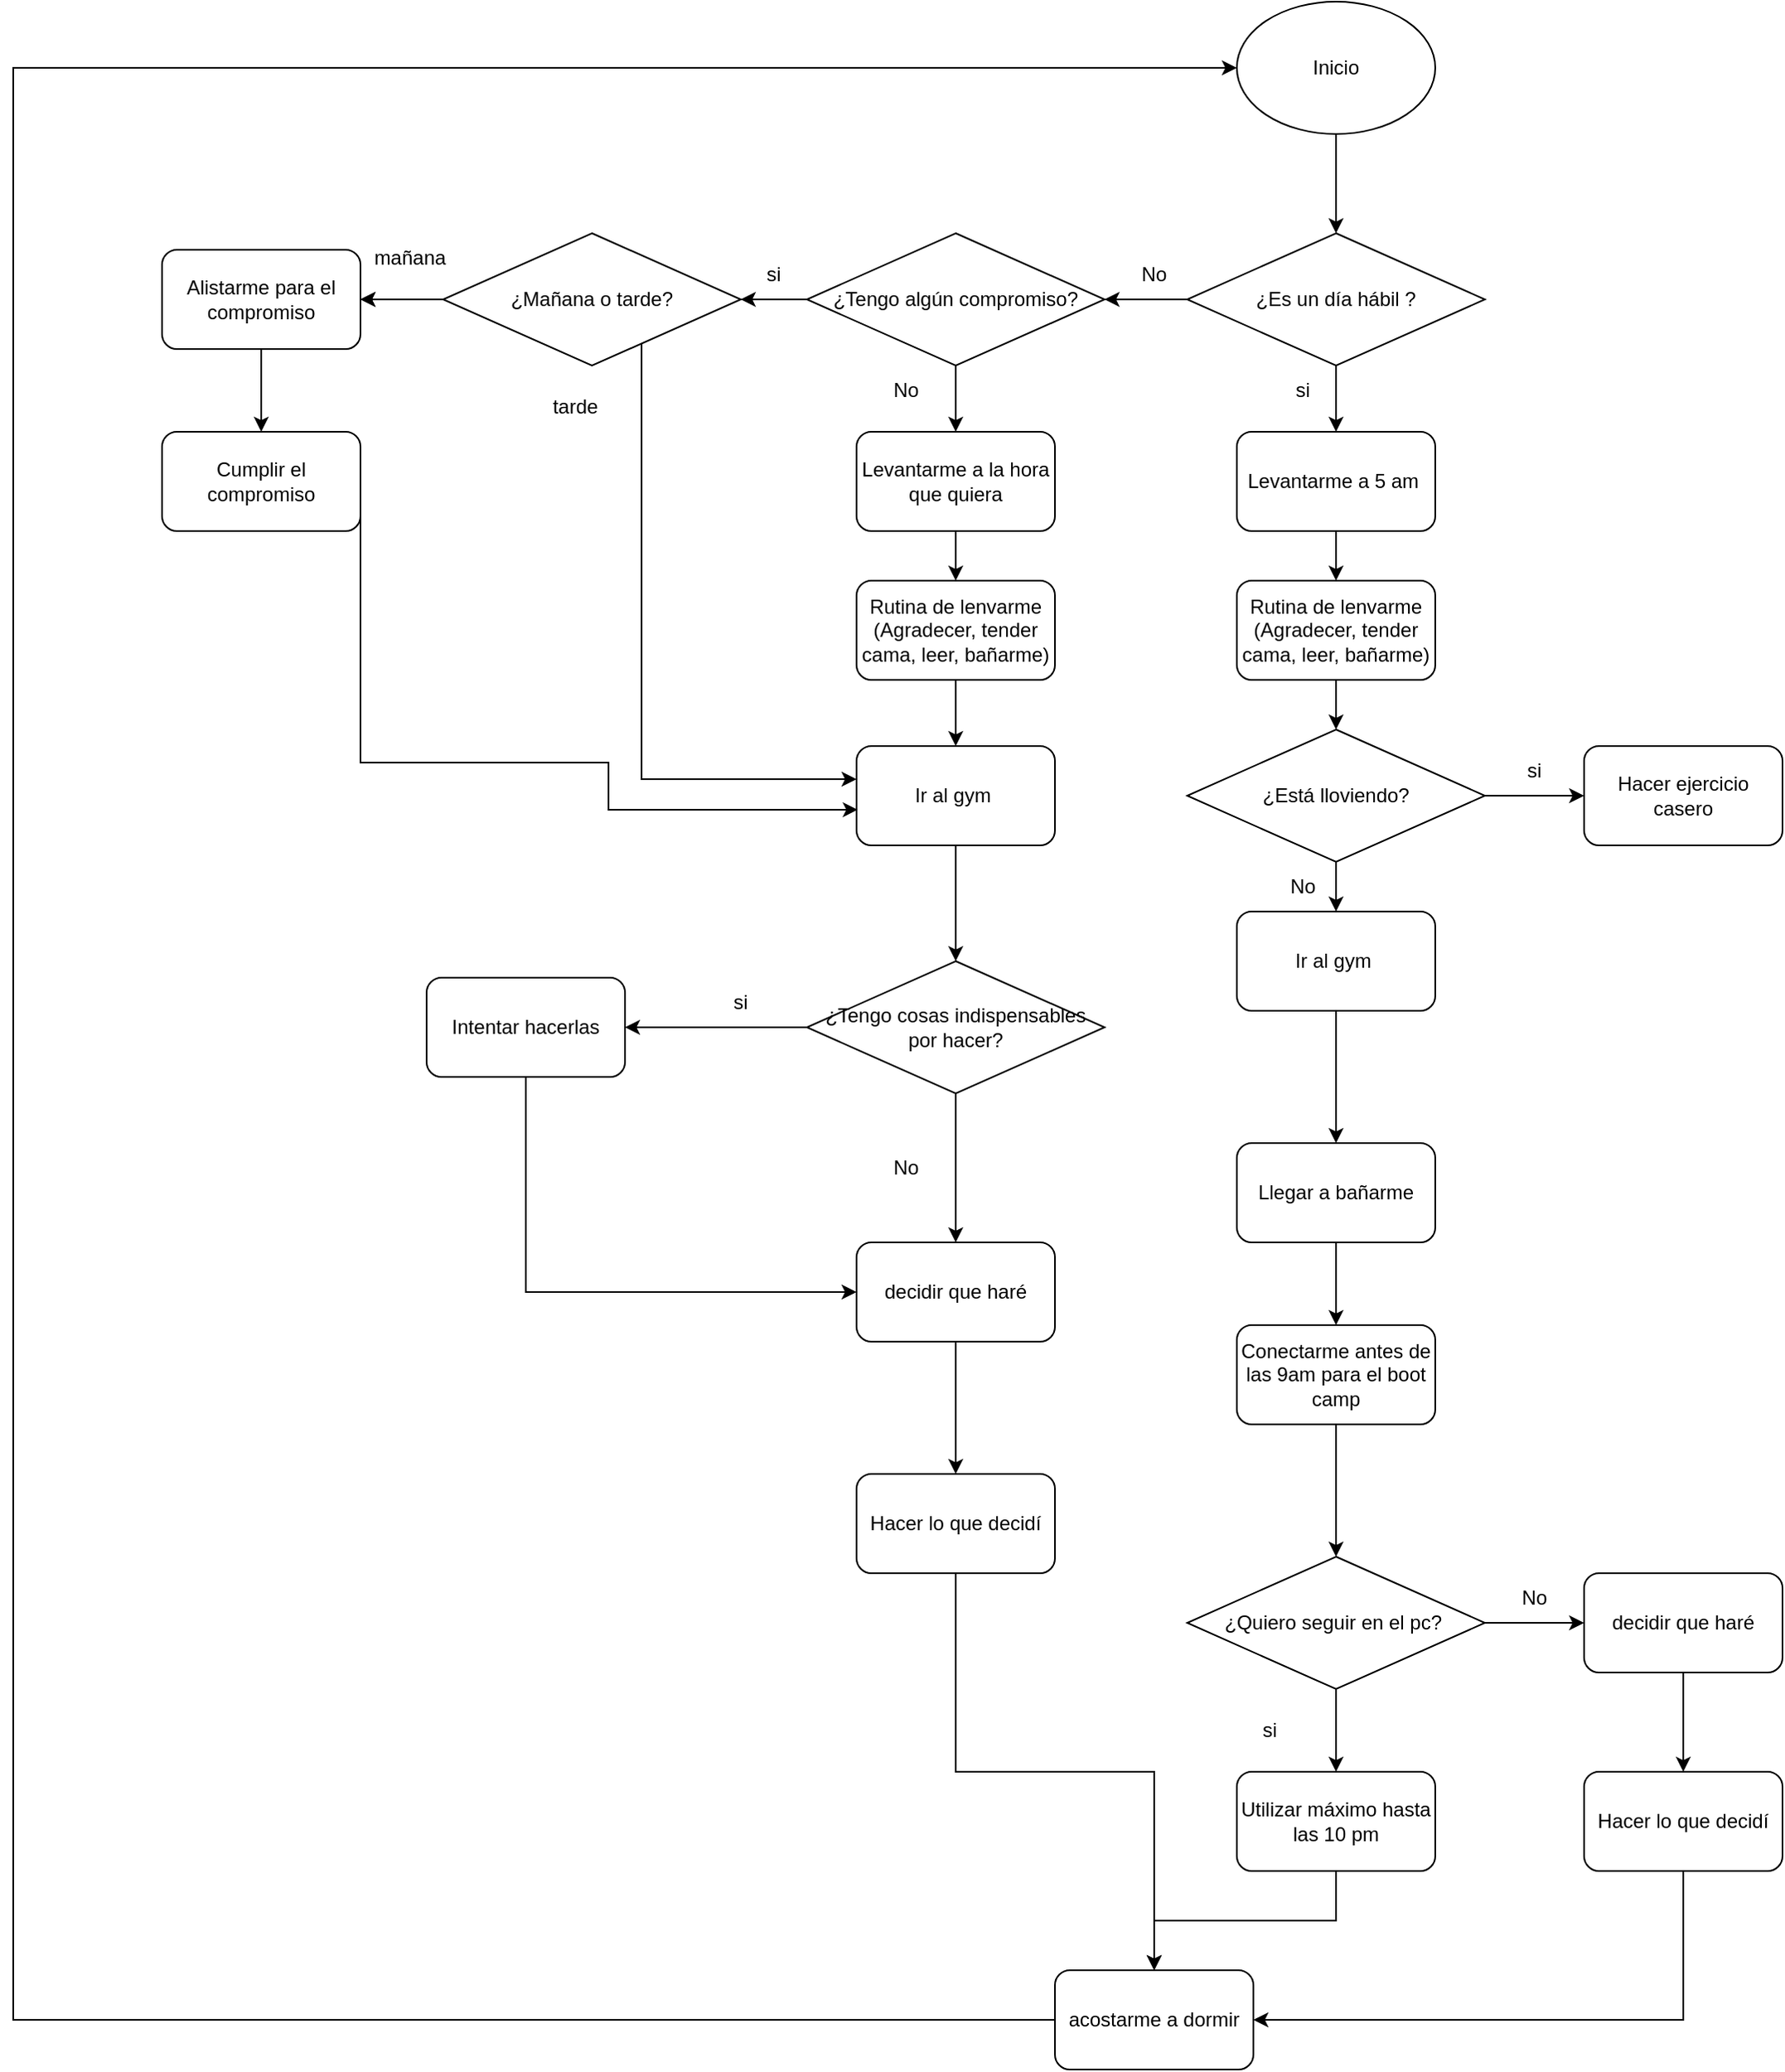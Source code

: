 <mxfile version="20.5.1" type="device"><diagram id="8nr1_UI8ZrkkKIkCWgvQ" name="Página-1"><mxGraphModel dx="2042" dy="533" grid="1" gridSize="10" guides="1" tooltips="1" connect="1" arrows="1" fold="1" page="1" pageScale="1" pageWidth="827" pageHeight="1169" math="0" shadow="0"><root><mxCell id="0"/><mxCell id="1" parent="0"/><mxCell id="fl8R3Z7iVrUAoDwELv5v-3" style="edgeStyle=orthogonalEdgeStyle;rounded=0;orthogonalLoop=1;jettySize=auto;html=1;exitX=0.5;exitY=1;exitDx=0;exitDy=0;" edge="1" parent="1" source="fl8R3Z7iVrUAoDwELv5v-1" target="fl8R3Z7iVrUAoDwELv5v-2"><mxGeometry relative="1" as="geometry"/></mxCell><mxCell id="fl8R3Z7iVrUAoDwELv5v-1" value="Inicio" style="ellipse;whiteSpace=wrap;html=1;" vertex="1" parent="1"><mxGeometry x="430" y="60" width="120" height="80" as="geometry"/></mxCell><mxCell id="fl8R3Z7iVrUAoDwELv5v-5" style="edgeStyle=orthogonalEdgeStyle;rounded=0;orthogonalLoop=1;jettySize=auto;html=1;exitX=0;exitY=0.5;exitDx=0;exitDy=0;" edge="1" parent="1" source="fl8R3Z7iVrUAoDwELv5v-2"><mxGeometry relative="1" as="geometry"><mxPoint x="350" y="240" as="targetPoint"/></mxGeometry></mxCell><mxCell id="fl8R3Z7iVrUAoDwELv5v-14" style="edgeStyle=orthogonalEdgeStyle;rounded=0;orthogonalLoop=1;jettySize=auto;html=1;exitX=0.5;exitY=1;exitDx=0;exitDy=0;entryX=0.5;entryY=0;entryDx=0;entryDy=0;" edge="1" parent="1" source="fl8R3Z7iVrUAoDwELv5v-2" target="fl8R3Z7iVrUAoDwELv5v-9"><mxGeometry relative="1" as="geometry"/></mxCell><mxCell id="fl8R3Z7iVrUAoDwELv5v-2" value="¿Es un día hábil ?" style="rhombus;whiteSpace=wrap;html=1;" vertex="1" parent="1"><mxGeometry x="400" y="200" width="180" height="80" as="geometry"/></mxCell><mxCell id="fl8R3Z7iVrUAoDwELv5v-6" value="No" style="text;html=1;strokeColor=none;fillColor=none;align=center;verticalAlign=middle;whiteSpace=wrap;rounded=0;" vertex="1" parent="1"><mxGeometry x="350" y="210" width="60" height="30" as="geometry"/></mxCell><mxCell id="fl8R3Z7iVrUAoDwELv5v-18" style="edgeStyle=orthogonalEdgeStyle;rounded=0;orthogonalLoop=1;jettySize=auto;html=1;exitX=0.5;exitY=1;exitDx=0;exitDy=0;" edge="1" parent="1" source="fl8R3Z7iVrUAoDwELv5v-7" target="fl8R3Z7iVrUAoDwELv5v-10"><mxGeometry relative="1" as="geometry"/></mxCell><mxCell id="fl8R3Z7iVrUAoDwELv5v-7" value="Levantarme a la hora que quiera" style="rounded=1;whiteSpace=wrap;html=1;" vertex="1" parent="1"><mxGeometry x="200" y="320" width="120" height="60" as="geometry"/></mxCell><mxCell id="fl8R3Z7iVrUAoDwELv5v-11" style="edgeStyle=orthogonalEdgeStyle;rounded=0;orthogonalLoop=1;jettySize=auto;html=1;exitX=0.5;exitY=1;exitDx=0;exitDy=0;entryX=0.5;entryY=0;entryDx=0;entryDy=0;" edge="1" parent="1" source="fl8R3Z7iVrUAoDwELv5v-8" target="fl8R3Z7iVrUAoDwELv5v-7"><mxGeometry relative="1" as="geometry"/></mxCell><mxCell id="fl8R3Z7iVrUAoDwELv5v-30" style="edgeStyle=orthogonalEdgeStyle;rounded=0;orthogonalLoop=1;jettySize=auto;html=1;exitX=0;exitY=0.5;exitDx=0;exitDy=0;" edge="1" parent="1" source="fl8R3Z7iVrUAoDwELv5v-8"><mxGeometry relative="1" as="geometry"><mxPoint x="130" y="240" as="targetPoint"/></mxGeometry></mxCell><mxCell id="fl8R3Z7iVrUAoDwELv5v-8" value="¿Tengo algún compromiso?" style="rhombus;whiteSpace=wrap;html=1;" vertex="1" parent="1"><mxGeometry x="170" y="200" width="180" height="80" as="geometry"/></mxCell><mxCell id="fl8R3Z7iVrUAoDwELv5v-19" style="edgeStyle=orthogonalEdgeStyle;rounded=0;orthogonalLoop=1;jettySize=auto;html=1;exitX=0.5;exitY=1;exitDx=0;exitDy=0;" edge="1" parent="1" source="fl8R3Z7iVrUAoDwELv5v-9" target="fl8R3Z7iVrUAoDwELv5v-15"><mxGeometry relative="1" as="geometry"/></mxCell><mxCell id="fl8R3Z7iVrUAoDwELv5v-9" value="Levantarme a 5 am&amp;nbsp;" style="rounded=1;whiteSpace=wrap;html=1;" vertex="1" parent="1"><mxGeometry x="430" y="320" width="120" height="60" as="geometry"/></mxCell><mxCell id="fl8R3Z7iVrUAoDwELv5v-20" value="" style="edgeStyle=orthogonalEdgeStyle;rounded=0;orthogonalLoop=1;jettySize=auto;html=1;" edge="1" parent="1" source="fl8R3Z7iVrUAoDwELv5v-10" target="fl8R3Z7iVrUAoDwELv5v-16"><mxGeometry relative="1" as="geometry"/></mxCell><mxCell id="fl8R3Z7iVrUAoDwELv5v-10" value="Rutina de lenvarme (Agradecer, tender cama, leer, bañarme)" style="rounded=1;whiteSpace=wrap;html=1;" vertex="1" parent="1"><mxGeometry x="200" y="410" width="120" height="60" as="geometry"/></mxCell><mxCell id="fl8R3Z7iVrUAoDwELv5v-12" value="No" style="text;html=1;strokeColor=none;fillColor=none;align=center;verticalAlign=middle;whiteSpace=wrap;rounded=0;" vertex="1" parent="1"><mxGeometry x="200" y="280" width="60" height="30" as="geometry"/></mxCell><mxCell id="fl8R3Z7iVrUAoDwELv5v-13" value="si" style="text;html=1;strokeColor=none;fillColor=none;align=center;verticalAlign=middle;whiteSpace=wrap;rounded=0;" vertex="1" parent="1"><mxGeometry x="440" y="280" width="60" height="30" as="geometry"/></mxCell><mxCell id="fl8R3Z7iVrUAoDwELv5v-21" value="" style="edgeStyle=orthogonalEdgeStyle;rounded=0;orthogonalLoop=1;jettySize=auto;html=1;" edge="1" parent="1" source="fl8R3Z7iVrUAoDwELv5v-15"><mxGeometry relative="1" as="geometry"><mxPoint x="490" y="500" as="targetPoint"/></mxGeometry></mxCell><mxCell id="fl8R3Z7iVrUAoDwELv5v-15" value="Rutina de lenvarme (Agradecer, tender cama, leer, bañarme)" style="rounded=1;whiteSpace=wrap;html=1;" vertex="1" parent="1"><mxGeometry x="430" y="410" width="120" height="60" as="geometry"/></mxCell><mxCell id="fl8R3Z7iVrUAoDwELv5v-60" value="" style="edgeStyle=orthogonalEdgeStyle;rounded=0;orthogonalLoop=1;jettySize=auto;html=1;" edge="1" parent="1" source="fl8R3Z7iVrUAoDwELv5v-16"><mxGeometry relative="1" as="geometry"><mxPoint x="260" y="640" as="targetPoint"/></mxGeometry></mxCell><mxCell id="fl8R3Z7iVrUAoDwELv5v-16" value="Ir al gym&amp;nbsp;" style="rounded=1;whiteSpace=wrap;html=1;" vertex="1" parent="1"><mxGeometry x="200" y="510" width="120" height="60" as="geometry"/></mxCell><mxCell id="fl8R3Z7iVrUAoDwELv5v-25" value="" style="edgeStyle=orthogonalEdgeStyle;rounded=0;orthogonalLoop=1;jettySize=auto;html=1;" edge="1" parent="1" source="fl8R3Z7iVrUAoDwELv5v-22" target="fl8R3Z7iVrUAoDwELv5v-24"><mxGeometry relative="1" as="geometry"/></mxCell><mxCell id="fl8R3Z7iVrUAoDwELv5v-26" style="edgeStyle=orthogonalEdgeStyle;rounded=0;orthogonalLoop=1;jettySize=auto;html=1;" edge="1" parent="1" source="fl8R3Z7iVrUAoDwELv5v-22" target="fl8R3Z7iVrUAoDwELv5v-23"><mxGeometry relative="1" as="geometry"/></mxCell><mxCell id="fl8R3Z7iVrUAoDwELv5v-22" value="¿Está lloviendo?" style="rhombus;whiteSpace=wrap;html=1;" vertex="1" parent="1"><mxGeometry x="400" y="500" width="180" height="80" as="geometry"/></mxCell><mxCell id="fl8R3Z7iVrUAoDwELv5v-23" value="Hacer ejercicio casero" style="rounded=1;whiteSpace=wrap;html=1;" vertex="1" parent="1"><mxGeometry x="640" y="510" width="120" height="60" as="geometry"/></mxCell><mxCell id="fl8R3Z7iVrUAoDwELv5v-63" value="" style="edgeStyle=orthogonalEdgeStyle;rounded=0;orthogonalLoop=1;jettySize=auto;html=1;" edge="1" parent="1" source="fl8R3Z7iVrUAoDwELv5v-24" target="fl8R3Z7iVrUAoDwELv5v-62"><mxGeometry relative="1" as="geometry"/></mxCell><mxCell id="fl8R3Z7iVrUAoDwELv5v-24" value="Ir al gym&amp;nbsp;" style="rounded=1;whiteSpace=wrap;html=1;" vertex="1" parent="1"><mxGeometry x="430" y="610" width="120" height="60" as="geometry"/></mxCell><mxCell id="fl8R3Z7iVrUAoDwELv5v-27" value="No" style="text;html=1;strokeColor=none;fillColor=none;align=center;verticalAlign=middle;whiteSpace=wrap;rounded=0;" vertex="1" parent="1"><mxGeometry x="440" y="580" width="60" height="30" as="geometry"/></mxCell><mxCell id="fl8R3Z7iVrUAoDwELv5v-28" value="si" style="text;html=1;strokeColor=none;fillColor=none;align=center;verticalAlign=middle;whiteSpace=wrap;rounded=0;" vertex="1" parent="1"><mxGeometry x="580" y="510" width="60" height="30" as="geometry"/></mxCell><mxCell id="fl8R3Z7iVrUAoDwELv5v-31" value="si" style="text;html=1;strokeColor=none;fillColor=none;align=center;verticalAlign=middle;whiteSpace=wrap;rounded=0;" vertex="1" parent="1"><mxGeometry x="120" y="210" width="60" height="30" as="geometry"/></mxCell><mxCell id="fl8R3Z7iVrUAoDwELv5v-34" value="" style="edgeStyle=orthogonalEdgeStyle;rounded=0;orthogonalLoop=1;jettySize=auto;html=1;" edge="1" parent="1" source="fl8R3Z7iVrUAoDwELv5v-32" target="fl8R3Z7iVrUAoDwELv5v-33"><mxGeometry relative="1" as="geometry"/></mxCell><mxCell id="fl8R3Z7iVrUAoDwELv5v-54" style="edgeStyle=orthogonalEdgeStyle;rounded=0;orthogonalLoop=1;jettySize=auto;html=1;" edge="1" parent="1" source="fl8R3Z7iVrUAoDwELv5v-32" target="fl8R3Z7iVrUAoDwELv5v-16"><mxGeometry relative="1" as="geometry"><mxPoint x="150" y="530" as="targetPoint"/><Array as="points"><mxPoint x="70" y="530"/></Array></mxGeometry></mxCell><mxCell id="fl8R3Z7iVrUAoDwELv5v-55" value="" style="edgeStyle=orthogonalEdgeStyle;rounded=0;orthogonalLoop=1;jettySize=auto;html=1;" edge="1" parent="1" source="fl8R3Z7iVrUAoDwELv5v-32" target="fl8R3Z7iVrUAoDwELv5v-33"><mxGeometry relative="1" as="geometry"/></mxCell><mxCell id="fl8R3Z7iVrUAoDwELv5v-32" value="¿Mañana o tarde?" style="rhombus;whiteSpace=wrap;html=1;" vertex="1" parent="1"><mxGeometry x="-50" y="200" width="180" height="80" as="geometry"/></mxCell><mxCell id="fl8R3Z7iVrUAoDwELv5v-46" value="" style="edgeStyle=orthogonalEdgeStyle;rounded=0;orthogonalLoop=1;jettySize=auto;html=1;" edge="1" parent="1" source="fl8R3Z7iVrUAoDwELv5v-33" target="fl8R3Z7iVrUAoDwELv5v-45"><mxGeometry relative="1" as="geometry"/></mxCell><mxCell id="fl8R3Z7iVrUAoDwELv5v-33" value="Alistarme para el compromiso" style="rounded=1;whiteSpace=wrap;html=1;" vertex="1" parent="1"><mxGeometry x="-220" y="210" width="120" height="60" as="geometry"/></mxCell><mxCell id="fl8R3Z7iVrUAoDwELv5v-36" value="mañana" style="text;html=1;strokeColor=none;fillColor=none;align=center;verticalAlign=middle;whiteSpace=wrap;rounded=0;" vertex="1" parent="1"><mxGeometry x="-100" y="200" width="60" height="30" as="geometry"/></mxCell><mxCell id="fl8R3Z7iVrUAoDwELv5v-53" style="edgeStyle=orthogonalEdgeStyle;rounded=0;orthogonalLoop=1;jettySize=auto;html=1;exitX=1;exitY=0.5;exitDx=0;exitDy=0;entryX=0.006;entryY=0.641;entryDx=0;entryDy=0;entryPerimeter=0;" edge="1" parent="1" source="fl8R3Z7iVrUAoDwELv5v-45" target="fl8R3Z7iVrUAoDwELv5v-16"><mxGeometry relative="1" as="geometry"><Array as="points"><mxPoint x="-100" y="520"/><mxPoint x="50" y="520"/><mxPoint x="50" y="549"/></Array></mxGeometry></mxCell><mxCell id="fl8R3Z7iVrUAoDwELv5v-45" value="Cumplir el compromiso" style="rounded=1;whiteSpace=wrap;html=1;" vertex="1" parent="1"><mxGeometry x="-220" y="320" width="120" height="60" as="geometry"/></mxCell><mxCell id="fl8R3Z7iVrUAoDwELv5v-56" value="tarde" style="text;html=1;strokeColor=none;fillColor=none;align=center;verticalAlign=middle;whiteSpace=wrap;rounded=0;" vertex="1" parent="1"><mxGeometry y="290" width="60" height="30" as="geometry"/></mxCell><mxCell id="fl8R3Z7iVrUAoDwELv5v-68" value="" style="edgeStyle=orthogonalEdgeStyle;rounded=0;orthogonalLoop=1;jettySize=auto;html=1;" edge="1" parent="1" source="fl8R3Z7iVrUAoDwELv5v-61" target="fl8R3Z7iVrUAoDwELv5v-67"><mxGeometry relative="1" as="geometry"/></mxCell><mxCell id="fl8R3Z7iVrUAoDwELv5v-70" value="" style="edgeStyle=orthogonalEdgeStyle;rounded=0;orthogonalLoop=1;jettySize=auto;html=1;" edge="1" parent="1" source="fl8R3Z7iVrUAoDwELv5v-61" target="fl8R3Z7iVrUAoDwELv5v-69"><mxGeometry relative="1" as="geometry"/></mxCell><mxCell id="fl8R3Z7iVrUAoDwELv5v-61" value="¿Tengo cosas indispensables por hacer?" style="rhombus;whiteSpace=wrap;html=1;" vertex="1" parent="1"><mxGeometry x="170" y="640" width="180" height="80" as="geometry"/></mxCell><mxCell id="fl8R3Z7iVrUAoDwELv5v-66" value="" style="edgeStyle=orthogonalEdgeStyle;rounded=0;orthogonalLoop=1;jettySize=auto;html=1;" edge="1" parent="1" source="fl8R3Z7iVrUAoDwELv5v-62" target="fl8R3Z7iVrUAoDwELv5v-65"><mxGeometry relative="1" as="geometry"/></mxCell><mxCell id="fl8R3Z7iVrUAoDwELv5v-62" value="Llegar a bañarme" style="rounded=1;whiteSpace=wrap;html=1;" vertex="1" parent="1"><mxGeometry x="430" y="750" width="120" height="60" as="geometry"/></mxCell><mxCell id="fl8R3Z7iVrUAoDwELv5v-79" value="" style="edgeStyle=orthogonalEdgeStyle;rounded=0;orthogonalLoop=1;jettySize=auto;html=1;" edge="1" parent="1" source="fl8R3Z7iVrUAoDwELv5v-65"><mxGeometry relative="1" as="geometry"><mxPoint x="490" y="1000" as="targetPoint"/></mxGeometry></mxCell><mxCell id="fl8R3Z7iVrUAoDwELv5v-65" value="Conectarme antes de las 9am para el boot camp" style="rounded=1;whiteSpace=wrap;html=1;" vertex="1" parent="1"><mxGeometry x="430" y="860" width="120" height="60" as="geometry"/></mxCell><mxCell id="fl8R3Z7iVrUAoDwELv5v-75" value="" style="edgeStyle=orthogonalEdgeStyle;rounded=0;orthogonalLoop=1;jettySize=auto;html=1;" edge="1" parent="1" source="fl8R3Z7iVrUAoDwELv5v-67" target="fl8R3Z7iVrUAoDwELv5v-74"><mxGeometry relative="1" as="geometry"/></mxCell><mxCell id="fl8R3Z7iVrUAoDwELv5v-67" value="decidir que haré" style="rounded=1;whiteSpace=wrap;html=1;" vertex="1" parent="1"><mxGeometry x="200" y="810" width="120" height="60" as="geometry"/></mxCell><mxCell id="fl8R3Z7iVrUAoDwELv5v-73" style="edgeStyle=orthogonalEdgeStyle;rounded=0;orthogonalLoop=1;jettySize=auto;html=1;" edge="1" parent="1" source="fl8R3Z7iVrUAoDwELv5v-69" target="fl8R3Z7iVrUAoDwELv5v-67"><mxGeometry relative="1" as="geometry"><mxPoint y="840" as="targetPoint"/><Array as="points"><mxPoint y="840"/></Array></mxGeometry></mxCell><mxCell id="fl8R3Z7iVrUAoDwELv5v-69" value="Intentar hacerlas" style="rounded=1;whiteSpace=wrap;html=1;" vertex="1" parent="1"><mxGeometry x="-60" y="650" width="120" height="60" as="geometry"/></mxCell><mxCell id="fl8R3Z7iVrUAoDwELv5v-71" value="si" style="text;html=1;strokeColor=none;fillColor=none;align=center;verticalAlign=middle;whiteSpace=wrap;rounded=0;" vertex="1" parent="1"><mxGeometry x="100" y="650" width="60" height="30" as="geometry"/></mxCell><mxCell id="fl8R3Z7iVrUAoDwELv5v-72" value="No" style="text;html=1;strokeColor=none;fillColor=none;align=center;verticalAlign=middle;whiteSpace=wrap;rounded=0;" vertex="1" parent="1"><mxGeometry x="200" y="750" width="60" height="30" as="geometry"/></mxCell><mxCell id="fl8R3Z7iVrUAoDwELv5v-77" value="" style="edgeStyle=orthogonalEdgeStyle;rounded=0;orthogonalLoop=1;jettySize=auto;html=1;" edge="1" parent="1" source="fl8R3Z7iVrUAoDwELv5v-74" target="fl8R3Z7iVrUAoDwELv5v-76"><mxGeometry relative="1" as="geometry"/></mxCell><mxCell id="fl8R3Z7iVrUAoDwELv5v-74" value="Hacer lo que decidí" style="whiteSpace=wrap;html=1;rounded=1;" vertex="1" parent="1"><mxGeometry x="200" y="950" width="120" height="60" as="geometry"/></mxCell><mxCell id="fl8R3Z7iVrUAoDwELv5v-92" style="edgeStyle=orthogonalEdgeStyle;rounded=0;orthogonalLoop=1;jettySize=auto;html=1;" edge="1" parent="1" source="fl8R3Z7iVrUAoDwELv5v-76" target="fl8R3Z7iVrUAoDwELv5v-1"><mxGeometry relative="1" as="geometry"><mxPoint x="-310" y="88.889" as="targetPoint"/><Array as="points"><mxPoint x="-310" y="1280"/><mxPoint x="-310" y="100"/></Array></mxGeometry></mxCell><mxCell id="fl8R3Z7iVrUAoDwELv5v-76" value="acostarme a dormir" style="whiteSpace=wrap;html=1;rounded=1;" vertex="1" parent="1"><mxGeometry x="320" y="1250" width="120" height="60" as="geometry"/></mxCell><mxCell id="fl8R3Z7iVrUAoDwELv5v-83" style="edgeStyle=orthogonalEdgeStyle;rounded=0;orthogonalLoop=1;jettySize=auto;html=1;exitX=1;exitY=0.5;exitDx=0;exitDy=0;" edge="1" parent="1" source="fl8R3Z7iVrUAoDwELv5v-80" target="fl8R3Z7iVrUAoDwELv5v-81"><mxGeometry relative="1" as="geometry"/></mxCell><mxCell id="fl8R3Z7iVrUAoDwELv5v-87" style="edgeStyle=orthogonalEdgeStyle;rounded=0;orthogonalLoop=1;jettySize=auto;html=1;entryX=0.5;entryY=0;entryDx=0;entryDy=0;" edge="1" parent="1" source="fl8R3Z7iVrUAoDwELv5v-80" target="fl8R3Z7iVrUAoDwELv5v-86"><mxGeometry relative="1" as="geometry"/></mxCell><mxCell id="fl8R3Z7iVrUAoDwELv5v-80" value="¿Quiero seguir en el pc?&amp;nbsp;" style="rhombus;whiteSpace=wrap;html=1;" vertex="1" parent="1"><mxGeometry x="400" y="1000" width="180" height="80" as="geometry"/></mxCell><mxCell id="fl8R3Z7iVrUAoDwELv5v-89" style="edgeStyle=orthogonalEdgeStyle;rounded=0;orthogonalLoop=1;jettySize=auto;html=1;exitX=0.5;exitY=1;exitDx=0;exitDy=0;" edge="1" parent="1" source="fl8R3Z7iVrUAoDwELv5v-81" target="fl8R3Z7iVrUAoDwELv5v-88"><mxGeometry relative="1" as="geometry"/></mxCell><mxCell id="fl8R3Z7iVrUAoDwELv5v-81" value="decidir que haré" style="whiteSpace=wrap;html=1;rounded=1;" vertex="1" parent="1"><mxGeometry x="640" y="1010" width="120" height="60" as="geometry"/></mxCell><mxCell id="fl8R3Z7iVrUAoDwELv5v-84" value="No" style="text;html=1;strokeColor=none;fillColor=none;align=center;verticalAlign=middle;whiteSpace=wrap;rounded=0;" vertex="1" parent="1"><mxGeometry x="580" y="1010" width="60" height="30" as="geometry"/></mxCell><mxCell id="fl8R3Z7iVrUAoDwELv5v-85" value="si" style="text;html=1;strokeColor=none;fillColor=none;align=center;verticalAlign=middle;whiteSpace=wrap;rounded=0;" vertex="1" parent="1"><mxGeometry x="420" y="1090" width="60" height="30" as="geometry"/></mxCell><mxCell id="fl8R3Z7iVrUAoDwELv5v-90" style="edgeStyle=orthogonalEdgeStyle;rounded=0;orthogonalLoop=1;jettySize=auto;html=1;entryX=0.5;entryY=0;entryDx=0;entryDy=0;" edge="1" parent="1" source="fl8R3Z7iVrUAoDwELv5v-86" target="fl8R3Z7iVrUAoDwELv5v-76"><mxGeometry relative="1" as="geometry"/></mxCell><mxCell id="fl8R3Z7iVrUAoDwELv5v-86" value="Utilizar máximo hasta las 10 pm" style="whiteSpace=wrap;html=1;rounded=1;" vertex="1" parent="1"><mxGeometry x="430" y="1130" width="120" height="60" as="geometry"/></mxCell><mxCell id="fl8R3Z7iVrUAoDwELv5v-91" style="edgeStyle=orthogonalEdgeStyle;rounded=0;orthogonalLoop=1;jettySize=auto;html=1;" edge="1" parent="1" source="fl8R3Z7iVrUAoDwELv5v-88" target="fl8R3Z7iVrUAoDwELv5v-76"><mxGeometry relative="1" as="geometry"><mxPoint x="660" y="1310" as="targetPoint"/><Array as="points"><mxPoint x="700" y="1280"/></Array></mxGeometry></mxCell><mxCell id="fl8R3Z7iVrUAoDwELv5v-88" value="Hacer lo que decidí" style="whiteSpace=wrap;html=1;rounded=1;" vertex="1" parent="1"><mxGeometry x="640" y="1130" width="120" height="60" as="geometry"/></mxCell></root></mxGraphModel></diagram></mxfile>